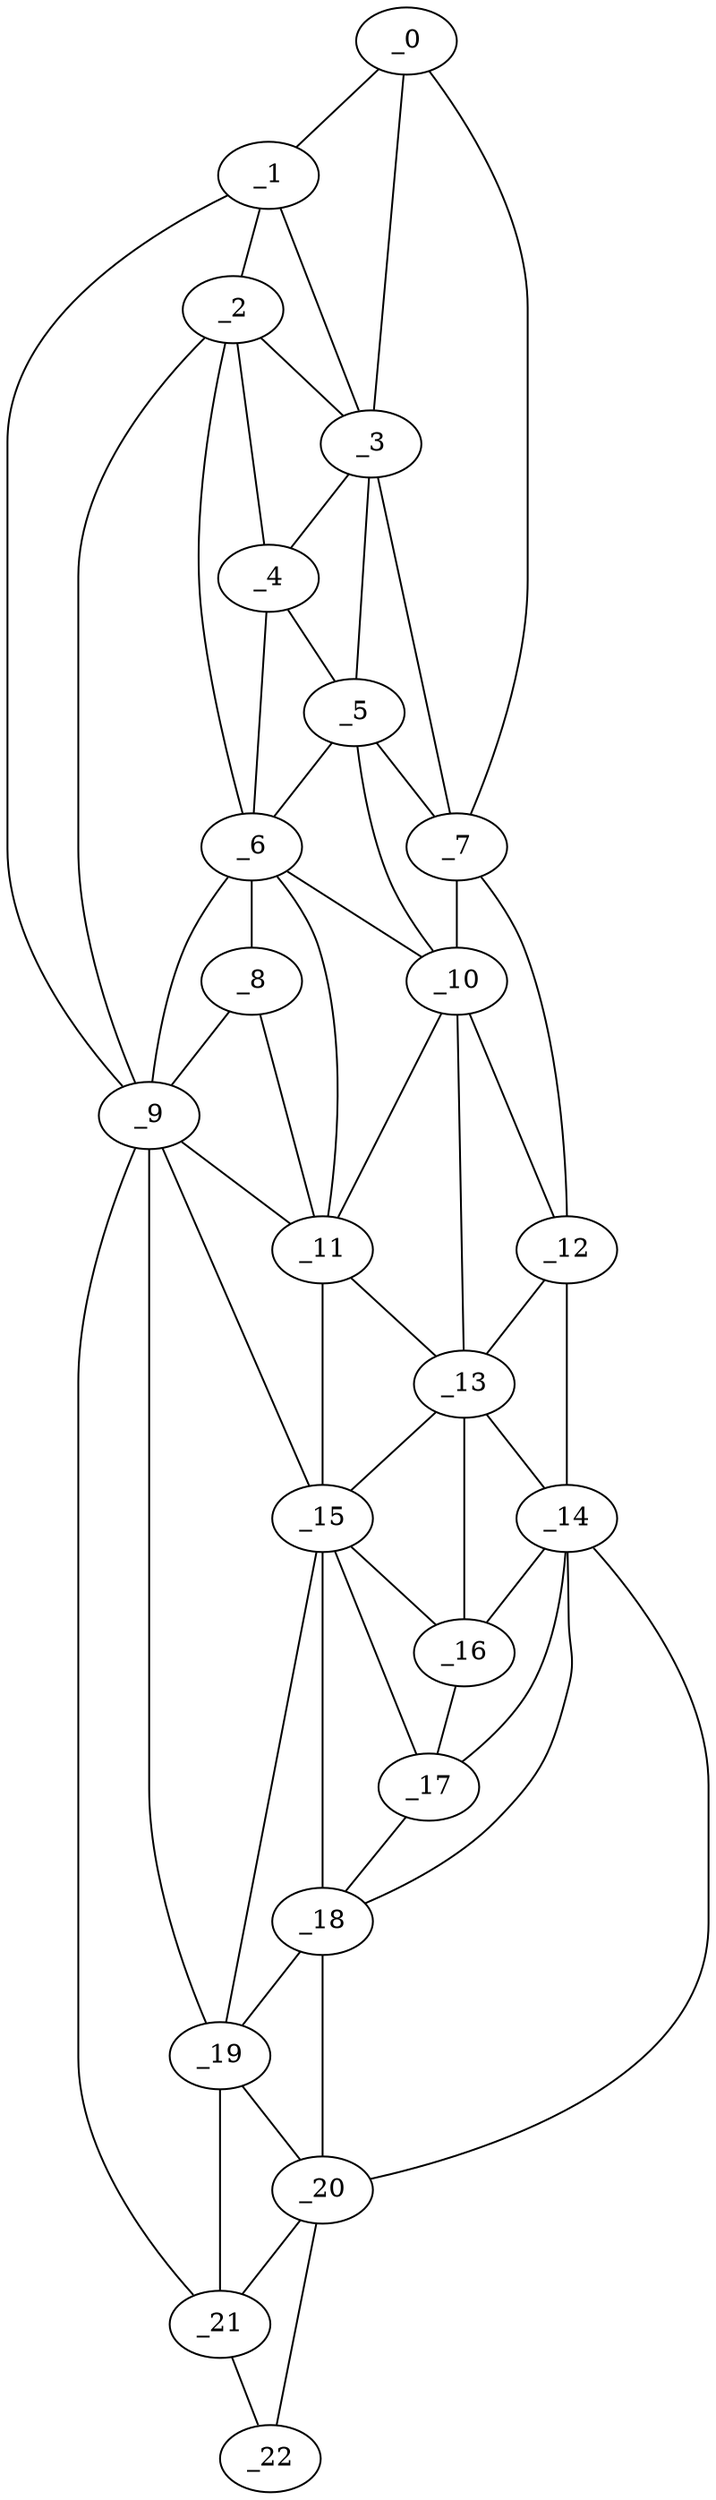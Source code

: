 graph "obj78__345.gxl" {
	_0	 [x=5,
		y=73];
	_1	 [x=14,
		y=74];
	_0 -- _1	 [valence=1];
	_3	 [x=24,
		y=61];
	_0 -- _3	 [valence=2];
	_7	 [x=54,
		y=41];
	_0 -- _7	 [valence=1];
	_2	 [x=20,
		y=73];
	_1 -- _2	 [valence=2];
	_1 -- _3	 [valence=2];
	_9	 [x=66,
		y=77];
	_1 -- _9	 [valence=1];
	_2 -- _3	 [valence=1];
	_4	 [x=42,
		y=60];
	_2 -- _4	 [valence=2];
	_6	 [x=49,
		y=67];
	_2 -- _6	 [valence=2];
	_2 -- _9	 [valence=2];
	_3 -- _4	 [valence=2];
	_5	 [x=44,
		y=53];
	_3 -- _5	 [valence=2];
	_3 -- _7	 [valence=1];
	_4 -- _5	 [valence=2];
	_4 -- _6	 [valence=2];
	_5 -- _6	 [valence=2];
	_5 -- _7	 [valence=1];
	_10	 [x=69,
		y=55];
	_5 -- _10	 [valence=2];
	_8	 [x=59,
		y=70];
	_6 -- _8	 [valence=2];
	_6 -- _9	 [valence=1];
	_6 -- _10	 [valence=2];
	_11	 [x=69,
		y=60];
	_6 -- _11	 [valence=2];
	_7 -- _10	 [valence=2];
	_12	 [x=76,
		y=40];
	_7 -- _12	 [valence=1];
	_8 -- _9	 [valence=2];
	_8 -- _11	 [valence=1];
	_9 -- _11	 [valence=1];
	_15	 [x=92,
		y=59];
	_9 -- _15	 [valence=2];
	_19	 [x=107,
		y=65];
	_9 -- _19	 [valence=2];
	_21	 [x=124,
		y=68];
	_9 -- _21	 [valence=1];
	_10 -- _11	 [valence=2];
	_10 -- _12	 [valence=1];
	_13	 [x=77,
		y=53];
	_10 -- _13	 [valence=1];
	_11 -- _13	 [valence=2];
	_11 -- _15	 [valence=2];
	_12 -- _13	 [valence=2];
	_14	 [x=88,
		y=42];
	_12 -- _14	 [valence=1];
	_13 -- _14	 [valence=2];
	_13 -- _15	 [valence=2];
	_16	 [x=93,
		y=47];
	_13 -- _16	 [valence=1];
	_14 -- _16	 [valence=2];
	_17	 [x=98,
		y=49];
	_14 -- _17	 [valence=1];
	_18	 [x=103,
		y=50];
	_14 -- _18	 [valence=2];
	_20	 [x=119,
		y=52];
	_14 -- _20	 [valence=1];
	_15 -- _16	 [valence=2];
	_15 -- _17	 [valence=2];
	_15 -- _18	 [valence=1];
	_15 -- _19	 [valence=2];
	_16 -- _17	 [valence=1];
	_17 -- _18	 [valence=2];
	_18 -- _19	 [valence=2];
	_18 -- _20	 [valence=2];
	_19 -- _20	 [valence=2];
	_19 -- _21	 [valence=1];
	_20 -- _21	 [valence=2];
	_22	 [x=126,
		y=58];
	_20 -- _22	 [valence=1];
	_21 -- _22	 [valence=1];
}
